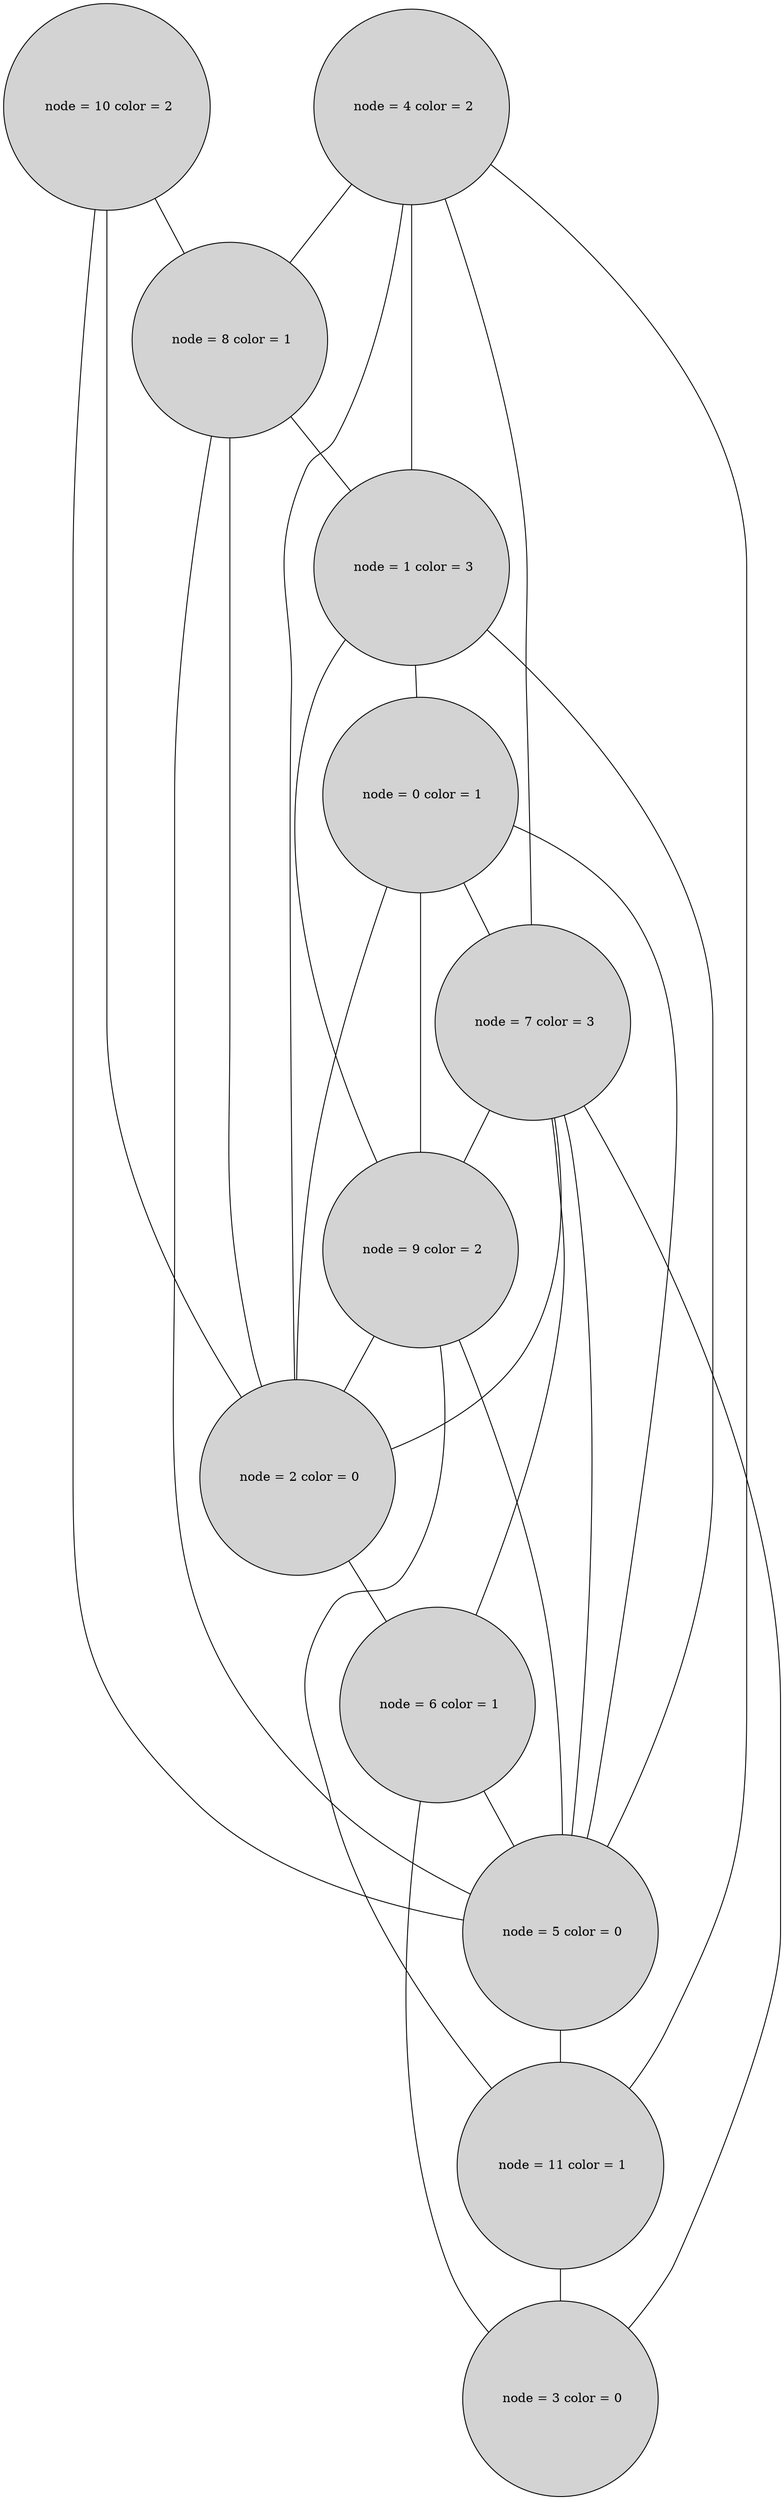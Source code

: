 graph G { 
graph [splines = true] node [height=0.4 shape=circle style=filled]
3 [ label= " node = 3 color = 0"] ;
2 [ label= " node = 2 color = 0"] ;
10 [ label= " node = 10 color = 2"] ;
1 [ label= " node = 1 color = 3"] ;
0 [ label= " node = 0 color = 1"] ;
7 [ label= " node = 7 color = 3"] ;
6 [ label= " node = 6 color = 1"] ;
5 [ label= " node = 5 color = 0"] ;
4 [ label= " node = 4 color = 2"] ;
9 [ label= " node = 9 color = 2"] ;
8 [ label= " node = 8 color = 1"] ;
11 [ label= " node = 11 color = 1"] ;
2 -- 6;
10 -- 8;
10 -- 2;
10 -- 5;
1 -- 5;
1 -- 0;
1 -- 9;
0 -- 5;
0 -- 2;
0 -- 7;
0 -- 9;
7 -- 9;
7 -- 5;
7 -- 2;
7 -- 3;
7 -- 6;
6 -- 5;
6 -- 3;
5 -- 11;
4 -- 8;
4 -- 1;
4 -- 2;
4 -- 7;
4 -- 11;
9 -- 2;
9 -- 5;
9 -- 11;
8 -- 2;
8 -- 1;
8 -- 5;
11 -- 3;
}